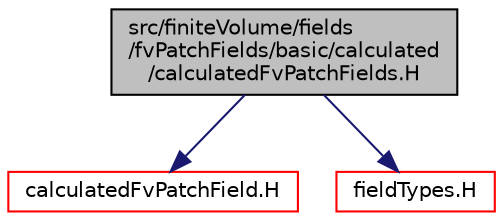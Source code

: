 digraph "src/finiteVolume/fields/fvPatchFields/basic/calculated/calculatedFvPatchFields.H"
{
  bgcolor="transparent";
  edge [fontname="Helvetica",fontsize="10",labelfontname="Helvetica",labelfontsize="10"];
  node [fontname="Helvetica",fontsize="10",shape=record];
  Node1 [label="src/finiteVolume/fields\l/fvPatchFields/basic/calculated\l/calculatedFvPatchFields.H",height=0.2,width=0.4,color="black", fillcolor="grey75", style="filled", fontcolor="black"];
  Node1 -> Node2 [color="midnightblue",fontsize="10",style="solid",fontname="Helvetica"];
  Node2 [label="calculatedFvPatchField.H",height=0.2,width=0.4,color="red",URL="$a05173.html"];
  Node1 -> Node3 [color="midnightblue",fontsize="10",style="solid",fontname="Helvetica"];
  Node3 [label="fieldTypes.H",height=0.2,width=0.4,color="red",URL="$a07967.html",tooltip="Include the header files for all the primitive types that Fields are instantiated for..."];
}
